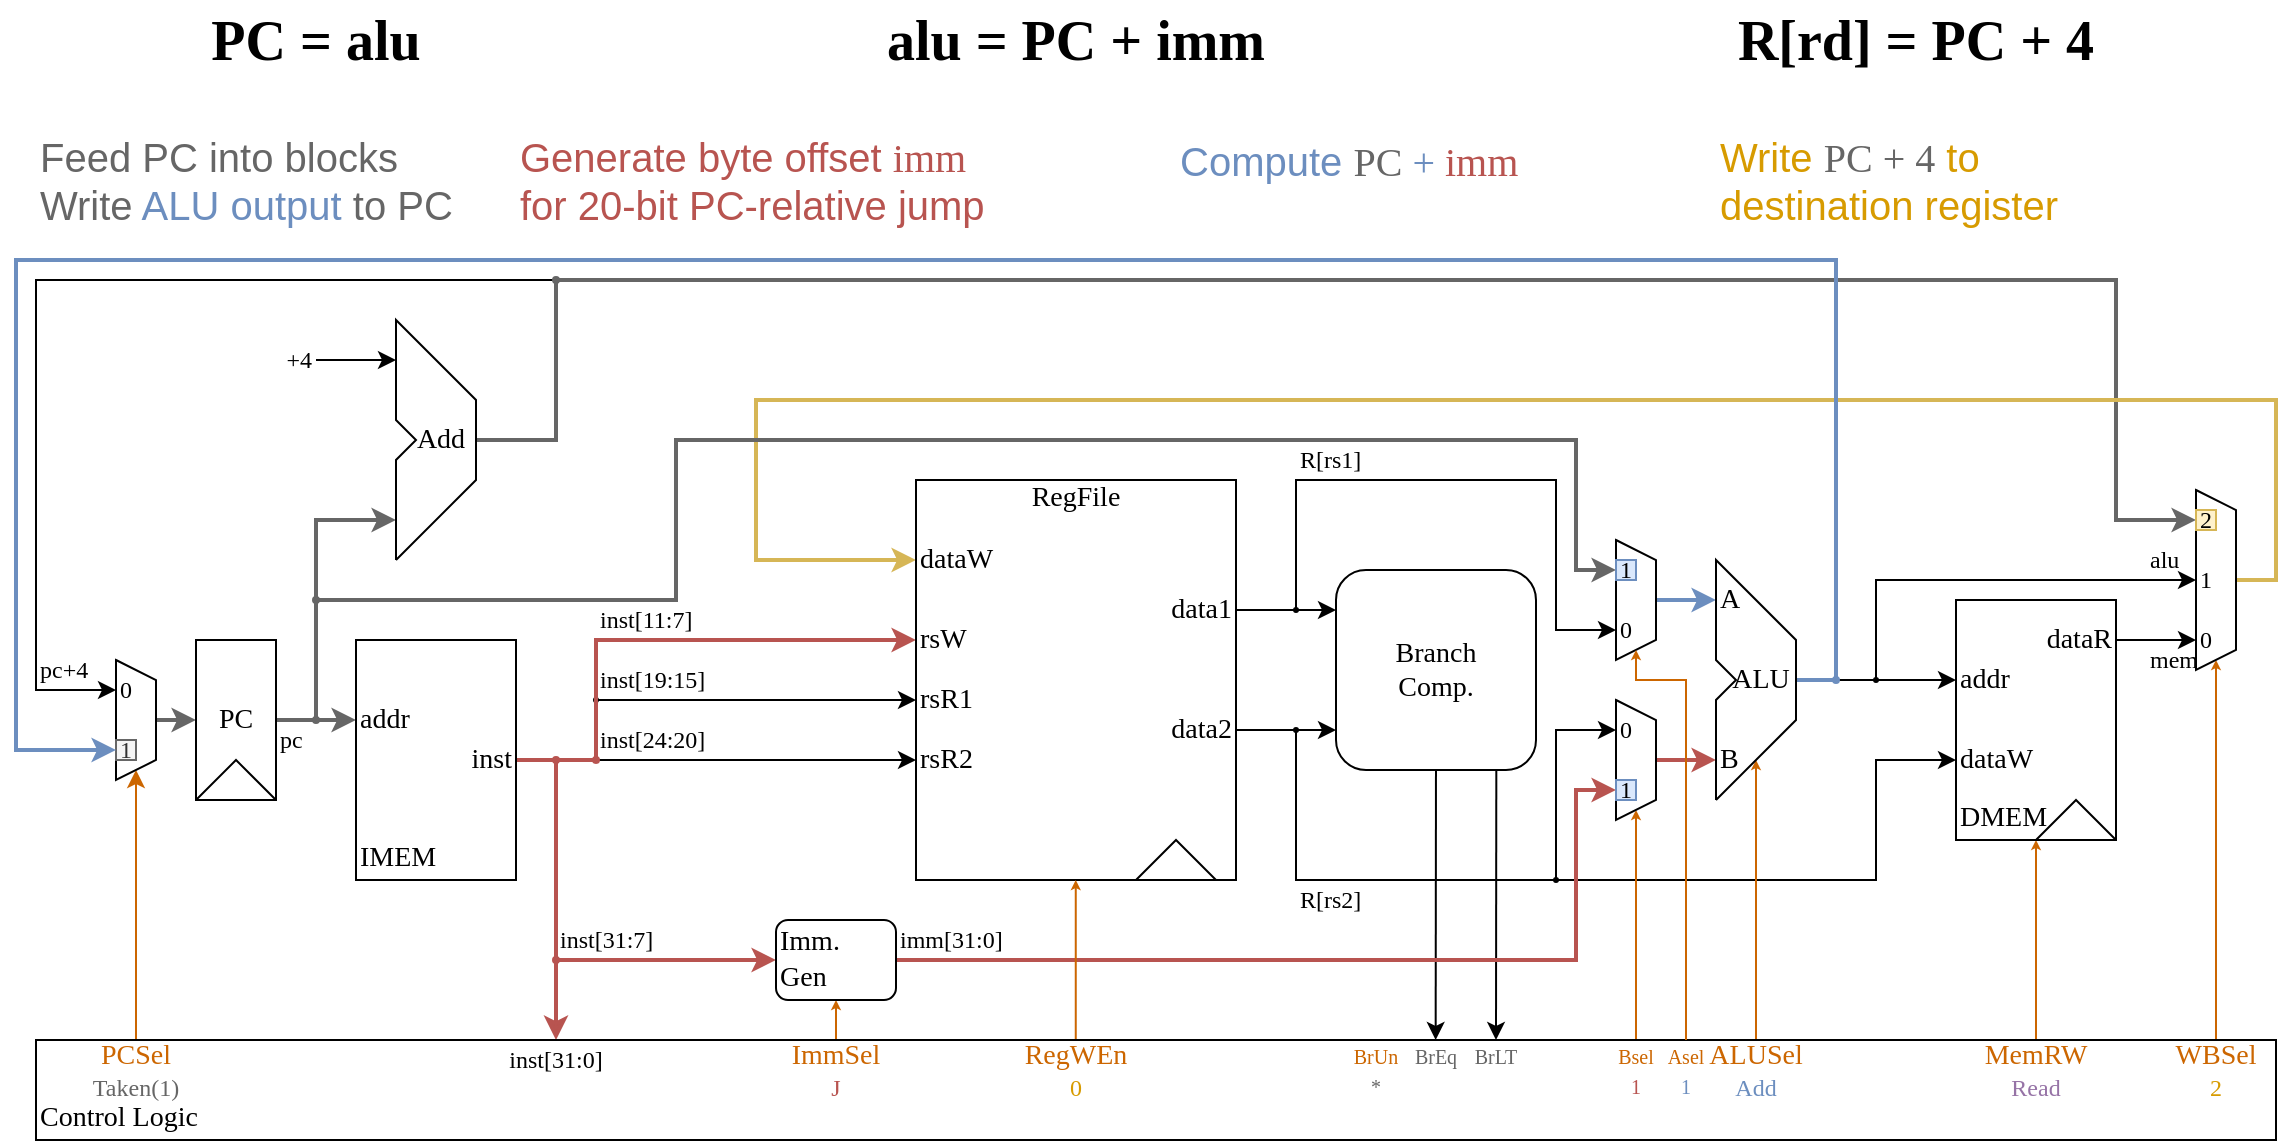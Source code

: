 <mxfile version="24.7.5">
  <diagram name="第 1 页" id="huckOj3Etd9BhcJPRhfS">
    <mxGraphModel dx="1985" dy="776" grid="1" gridSize="10" guides="1" tooltips="1" connect="1" arrows="1" fold="1" page="0" pageScale="1" pageWidth="827" pageHeight="1169" math="0" shadow="0">
      <root>
        <mxCell id="0" />
        <mxCell id="1" parent="0" />
        <mxCell id="kVvyRQ-RTrP0RDZJgKDB-7" value="" style="endArrow=none;html=1;rounded=0;fillColor=#f5f5f5;strokeColor=#666666;strokeWidth=2;" parent="1" edge="1">
          <mxGeometry width="50" height="50" relative="1" as="geometry">
            <mxPoint x="-180" y="260" as="sourcePoint" />
            <mxPoint x="-140" y="180" as="targetPoint" />
            <Array as="points">
              <mxPoint x="-140" y="260" />
            </Array>
          </mxGeometry>
        </mxCell>
        <mxCell id="O1hQJYMaAqLJGhxnyRPd-26" value="" style="endArrow=classic;html=1;rounded=0;fontFamily=Ubuntu mono;entryX=0;entryY=0.5;entryDx=0;entryDy=0;strokeWidth=1;" parent="1" target="CldbZqe4EOuW3ksQhoC5-6" edge="1">
          <mxGeometry width="50" height="50" relative="1" as="geometry">
            <mxPoint x="-140" y="180" as="sourcePoint" />
            <mxPoint x="-140" y="260" as="targetPoint" />
            <Array as="points">
              <mxPoint x="-400" y="180" />
              <mxPoint x="-400" y="385" />
            </Array>
          </mxGeometry>
        </mxCell>
        <mxCell id="kVvyRQ-RTrP0RDZJgKDB-6" value="" style="endArrow=none;html=1;rounded=0;exitX=1;exitY=0.5;exitDx=0;exitDy=0;fillColor=#f8cecc;strokeColor=#b85450;strokeWidth=2;" parent="1" source="O1hQJYMaAqLJGhxnyRPd-35" edge="1">
          <mxGeometry width="50" height="50" relative="1" as="geometry">
            <mxPoint x="-160" y="420" as="sourcePoint" />
            <mxPoint x="-120" y="420" as="targetPoint" />
          </mxGeometry>
        </mxCell>
        <mxCell id="kVvyRQ-RTrP0RDZJgKDB-5" value="" style="endArrow=none;html=1;rounded=0;fillColor=#dae8fc;strokeColor=#6c8ebf;strokeWidth=2;" parent="1" edge="1">
          <mxGeometry width="50" height="50" relative="1" as="geometry">
            <mxPoint x="480" y="380" as="sourcePoint" />
            <mxPoint x="500" y="380" as="targetPoint" />
          </mxGeometry>
        </mxCell>
        <mxCell id="kVvyRQ-RTrP0RDZJgKDB-4" value="" style="endArrow=classic;startArrow=oval;html=1;rounded=0;startSize=2;startFill=1;entryX=0;entryY=0.5;entryDx=0;entryDy=0;fillColor=#f5f5f5;strokeColor=#666666;strokeWidth=2;" parent="1" target="kVvyRQ-RTrP0RDZJgKDB-1" edge="1">
          <mxGeometry width="50" height="50" relative="1" as="geometry">
            <mxPoint x="-140" y="180" as="sourcePoint" />
            <mxPoint x="600" y="180" as="targetPoint" />
            <Array as="points">
              <mxPoint x="640" y="180" />
              <mxPoint x="640" y="300" />
            </Array>
          </mxGeometry>
        </mxCell>
        <mxCell id="Fffr6t4dnOwJvNakXLKN-3" value="" style="endArrow=classic;html=1;rounded=0;exitX=1;exitY=0.5;exitDx=0;exitDy=0;strokeWidth=1;entryX=0;entryY=0.8;entryDx=0;entryDy=0;entryPerimeter=0;endFill=1;" parent="1" source="O1hQJYMaAqLJGhxnyRPd-20" target="CldbZqe4EOuW3ksQhoC5-1" edge="1">
          <mxGeometry width="50" height="50" relative="1" as="geometry">
            <mxPoint x="230" y="405" as="sourcePoint" />
            <mxPoint x="240" y="405" as="targetPoint" />
          </mxGeometry>
        </mxCell>
        <mxCell id="Fffr6t4dnOwJvNakXLKN-1" value="" style="endArrow=classic;html=1;rounded=0;entryX=0;entryY=0.5;entryDx=0;entryDy=0;startArrow=oval;startFill=1;startSize=2;strokeWidth=1;" parent="1" target="o48kV30xjnTPGN6VNpOy-21" edge="1">
          <mxGeometry width="50" height="50" relative="1" as="geometry">
            <mxPoint x="230" y="405" as="sourcePoint" />
            <mxPoint x="290" y="355" as="targetPoint" />
            <Array as="points">
              <mxPoint x="230" y="480" />
              <mxPoint x="520" y="480" />
              <mxPoint x="520" y="420" />
            </Array>
          </mxGeometry>
        </mxCell>
        <mxCell id="CldbZqe4EOuW3ksQhoC5-25" value="" style="endArrow=classic;html=1;rounded=0;strokeWidth=1;" parent="1" edge="1">
          <mxGeometry width="50" height="50" relative="1" as="geometry">
            <mxPoint x="330.16" y="425" as="sourcePoint" />
            <mxPoint x="330" y="560" as="targetPoint" />
          </mxGeometry>
        </mxCell>
        <mxCell id="CldbZqe4EOuW3ksQhoC5-24" value="" style="endArrow=classic;html=1;rounded=0;entryX=0.607;entryY=0;entryDx=0;entryDy=0;entryPerimeter=0;strokeWidth=1;" parent="1" edge="1">
          <mxGeometry width="50" height="50" relative="1" as="geometry">
            <mxPoint x="299.99" y="425" as="sourcePoint" />
            <mxPoint x="299.83" y="560" as="targetPoint" />
          </mxGeometry>
        </mxCell>
        <mxCell id="CldbZqe4EOuW3ksQhoC5-20" style="edgeStyle=orthogonalEdgeStyle;rounded=0;orthogonalLoop=1;jettySize=auto;html=1;entryX=0;entryY=0.5;entryDx=0;entryDy=0;fillColor=#dae8fc;strokeColor=#6c8ebf;strokeWidth=2;" parent="1" source="CldbZqe4EOuW3ksQhoC5-13" target="O1hQJYMaAqLJGhxnyRPd-43" edge="1">
          <mxGeometry relative="1" as="geometry">
            <mxPoint x="430" y="340" as="targetPoint" />
          </mxGeometry>
        </mxCell>
        <mxCell id="o48kV30xjnTPGN6VNpOy-16" style="edgeStyle=orthogonalEdgeStyle;rounded=0;orthogonalLoop=1;jettySize=auto;html=1;entryX=0;entryY=0.5;entryDx=0;entryDy=0;strokeWidth=2;exitX=0.5;exitY=0;exitDx=0;exitDy=0;fillColor=#fff2cc;strokeColor=#d6b656;" parent="1" source="o48kV30xjnTPGN6VNpOy-11" target="O1hQJYMaAqLJGhxnyRPd-14" edge="1">
          <mxGeometry relative="1" as="geometry">
            <mxPoint x="10" y="320" as="targetPoint" />
            <mxPoint x="740" y="360" as="sourcePoint" />
            <Array as="points">
              <mxPoint x="720" y="330" />
              <mxPoint x="720" y="240" />
              <mxPoint x="-40" y="240" />
              <mxPoint x="-40" y="320" />
            </Array>
          </mxGeometry>
        </mxCell>
        <mxCell id="CldbZqe4EOuW3ksQhoC5-16" value="" style="endArrow=classic;html=1;rounded=0;entryX=0;entryY=0.5;entryDx=0;entryDy=0;startArrow=oval;startFill=1;startSize=2;strokeWidth=2;fillColor=#f5f5f5;strokeColor=#666666;" parent="1" target="CldbZqe4EOuW3ksQhoC5-14" edge="1">
          <mxGeometry width="50" height="50" relative="1" as="geometry">
            <mxPoint x="-260" y="340" as="sourcePoint" />
            <mxPoint x="-210" y="290" as="targetPoint" />
            <Array as="points">
              <mxPoint x="-80" y="340" />
              <mxPoint x="-80" y="260" />
              <mxPoint x="370" y="260" />
              <mxPoint x="370" y="325" />
            </Array>
          </mxGeometry>
        </mxCell>
        <mxCell id="CldbZqe4EOuW3ksQhoC5-11" style="edgeStyle=orthogonalEdgeStyle;rounded=0;orthogonalLoop=1;jettySize=auto;html=1;entryX=0;entryY=0.2;entryDx=0;entryDy=0;entryPerimeter=0;strokeWidth=1;" parent="1" source="O1hQJYMaAqLJGhxnyRPd-19" target="CldbZqe4EOuW3ksQhoC5-1" edge="1">
          <mxGeometry relative="1" as="geometry" />
        </mxCell>
        <mxCell id="O1hQJYMaAqLJGhxnyRPd-46" style="edgeStyle=orthogonalEdgeStyle;rounded=0;orthogonalLoop=1;jettySize=auto;html=1;entryX=0;entryY=0.5;entryDx=0;entryDy=0;fontFamily=Ubuntu mono;strokeWidth=1;startArrow=oval;startFill=1;endSize=6;startSize=2;" parent="1" target="CldbZqe4EOuW3ksQhoC5-15" edge="1">
          <mxGeometry relative="1" as="geometry">
            <mxPoint x="230" y="345" as="sourcePoint" />
            <Array as="points">
              <mxPoint x="230" y="280" />
              <mxPoint x="360" y="280" />
              <mxPoint x="360" y="355" />
            </Array>
          </mxGeometry>
        </mxCell>
        <mxCell id="CldbZqe4EOuW3ksQhoC5-9" style="edgeStyle=orthogonalEdgeStyle;rounded=0;orthogonalLoop=1;jettySize=auto;html=1;entryX=1;entryY=0.5;entryDx=0;entryDy=0;fillColor=#ffe6cc;strokeColor=#CC6600;" parent="1" source="CldbZqe4EOuW3ksQhoC5-8" target="CldbZqe4EOuW3ksQhoC5-4" edge="1">
          <mxGeometry relative="1" as="geometry" />
        </mxCell>
        <mxCell id="CldbZqe4EOuW3ksQhoC5-7" style="edgeStyle=orthogonalEdgeStyle;rounded=0;orthogonalLoop=1;jettySize=auto;html=1;fillColor=#f5f5f5;strokeColor=#666666;strokeWidth=2;" parent="1" source="CldbZqe4EOuW3ksQhoC5-4" edge="1">
          <mxGeometry relative="1" as="geometry">
            <mxPoint x="-320" y="400" as="targetPoint" />
            <Array as="points">
              <mxPoint x="-320" y="400" />
              <mxPoint x="-320" y="400" />
            </Array>
          </mxGeometry>
        </mxCell>
        <mxCell id="O1hQJYMaAqLJGhxnyRPd-47" style="edgeStyle=orthogonalEdgeStyle;rounded=0;orthogonalLoop=1;jettySize=auto;html=1;fontFamily=Ubuntu mono;fillColor=#dae8fc;gradientColor=#7ea6e0;strokeColor=#000000;strokeWidth=1;entryX=0;entryY=0.5;entryDx=0;entryDy=0;startArrow=oval;startFill=1;startSize=2;" parent="1" target="IVpCb85VTUGQt-k0vjLK-7" edge="1">
          <mxGeometry relative="1" as="geometry">
            <mxPoint x="400" y="410" as="targetPoint" />
            <mxPoint x="360" y="480" as="sourcePoint" />
            <Array as="points">
              <mxPoint x="360" y="480" />
              <mxPoint x="360" y="405" />
            </Array>
          </mxGeometry>
        </mxCell>
        <mxCell id="O1hQJYMaAqLJGhxnyRPd-42" value="" style="endArrow=classic;html=1;rounded=0;entryX=0;entryY=0.5;entryDx=0;entryDy=0;endSize=6;startSize=2;startArrow=oval;startFill=1;fontFamily=Ubuntu mono;strokeWidth=1;" parent="1" target="O1hQJYMaAqLJGhxnyRPd-16" edge="1">
          <mxGeometry width="50" height="50" relative="1" as="geometry">
            <mxPoint x="-120" y="390" as="sourcePoint" />
            <mxPoint x="-70" y="340" as="targetPoint" />
            <Array as="points">
              <mxPoint x="-120" y="390" />
            </Array>
          </mxGeometry>
        </mxCell>
        <mxCell id="IVpCb85VTUGQt-k0vjLK-4" style="edgeStyle=orthogonalEdgeStyle;rounded=0;orthogonalLoop=1;jettySize=auto;html=1;entryX=0;entryY=0.5;entryDx=0;entryDy=0;fillColor=#f8cecc;strokeColor=#b85450;strokeWidth=2;" parent="1" source="IVpCb85VTUGQt-k0vjLK-1" target="IVpCb85VTUGQt-k0vjLK-8" edge="1">
          <mxGeometry relative="1" as="geometry">
            <mxPoint x="290" y="490" as="targetPoint" />
            <Array as="points">
              <mxPoint x="370" y="520" />
              <mxPoint x="370" y="435" />
            </Array>
          </mxGeometry>
        </mxCell>
        <mxCell id="o48kV30xjnTPGN6VNpOy-20" style="edgeStyle=orthogonalEdgeStyle;rounded=0;orthogonalLoop=1;jettySize=auto;html=1;strokeColor=#CC6600;endSize=2;" parent="1" source="o48kV30xjnTPGN6VNpOy-19" edge="1">
          <mxGeometry relative="1" as="geometry">
            <mxPoint x="600" y="460" as="targetPoint" />
          </mxGeometry>
        </mxCell>
        <mxCell id="o48kV30xjnTPGN6VNpOy-9" style="edgeStyle=orthogonalEdgeStyle;rounded=0;orthogonalLoop=1;jettySize=auto;html=1;entryX=0;entryY=0.5;entryDx=0;entryDy=0;strokeWidth=1;" parent="1" source="o48kV30xjnTPGN6VNpOy-5" target="o48kV30xjnTPGN6VNpOy-12" edge="1">
          <mxGeometry relative="1" as="geometry">
            <mxPoint x="720" y="360" as="targetPoint" />
          </mxGeometry>
        </mxCell>
        <mxCell id="o48kV30xjnTPGN6VNpOy-18" style="edgeStyle=orthogonalEdgeStyle;rounded=0;orthogonalLoop=1;jettySize=auto;html=1;entryX=1;entryY=0.5;entryDx=0;entryDy=0;fillColor=#ffe6cc;strokeColor=#CC6600;endSize=2;" parent="1" source="o48kV30xjnTPGN6VNpOy-17" target="o48kV30xjnTPGN6VNpOy-11" edge="1">
          <mxGeometry relative="1" as="geometry" />
        </mxCell>
        <mxCell id="IVpCb85VTUGQt-k0vjLK-15" style="edgeStyle=orthogonalEdgeStyle;rounded=0;orthogonalLoop=1;jettySize=auto;html=1;entryX=1;entryY=0.5;entryDx=0;entryDy=0;fillColor=#ffe6cc;strokeColor=#CC6600;endSize=2;" parent="1" source="IVpCb85VTUGQt-k0vjLK-14" target="IVpCb85VTUGQt-k0vjLK-6" edge="1">
          <mxGeometry relative="1" as="geometry" />
        </mxCell>
        <mxCell id="O1hQJYMaAqLJGhxnyRPd-37" style="edgeStyle=orthogonalEdgeStyle;rounded=0;orthogonalLoop=1;jettySize=auto;html=1;entryX=0;entryY=0.5;entryDx=0;entryDy=0;fontFamily=Ubuntu mono;fillColor=#f5f5f5;gradientColor=#b3b3b3;strokeColor=#666666;strokeWidth=2;" parent="1" source="O1hQJYMaAqLJGhxnyRPd-11" target="O1hQJYMaAqLJGhxnyRPd-34" edge="1">
          <mxGeometry relative="1" as="geometry" />
        </mxCell>
        <mxCell id="O1hQJYMaAqLJGhxnyRPd-10" value="" style="group;fontFamily=Ubuntu mono;" parent="1" vertex="1" connectable="0">
          <mxGeometry x="-320" y="360" width="40" height="80" as="geometry" />
        </mxCell>
        <mxCell id="O1hQJYMaAqLJGhxnyRPd-11" value="&lt;font style=&quot;font-size: 14px;&quot;&gt;PC&lt;/font&gt;" style="rounded=0;whiteSpace=wrap;html=1;fontFamily=Ubuntu mono;" parent="O1hQJYMaAqLJGhxnyRPd-10" vertex="1">
          <mxGeometry width="40" height="80" as="geometry" />
        </mxCell>
        <mxCell id="O1hQJYMaAqLJGhxnyRPd-12" value="" style="endArrow=none;html=1;rounded=0;exitX=0;exitY=1;exitDx=0;exitDy=0;fontFamily=Ubuntu mono;" parent="O1hQJYMaAqLJGhxnyRPd-10" source="O1hQJYMaAqLJGhxnyRPd-11" edge="1">
          <mxGeometry width="50" height="50" relative="1" as="geometry">
            <mxPoint x="20" y="80" as="sourcePoint" />
            <mxPoint x="40" y="80" as="targetPoint" />
            <Array as="points">
              <mxPoint x="20" y="60" />
            </Array>
          </mxGeometry>
        </mxCell>
        <mxCell id="O1hQJYMaAqLJGhxnyRPd-27" value="" style="endArrow=classic;html=1;rounded=0;fontFamily=Ubuntu mono;" parent="1" edge="1">
          <mxGeometry width="50" height="50" relative="1" as="geometry">
            <mxPoint x="-260" y="220" as="sourcePoint" />
            <mxPoint x="-220" y="220" as="targetPoint" />
          </mxGeometry>
        </mxCell>
        <mxCell id="O1hQJYMaAqLJGhxnyRPd-28" value="" style="endArrow=classic;html=1;rounded=0;fontFamily=Ubuntu mono;startArrow=oval;startFill=1;startSize=2;strokeWidth=2;fillColor=#f5f5f5;gradientColor=#b3b3b3;strokeColor=#666666;" parent="1" edge="1">
          <mxGeometry width="50" height="50" relative="1" as="geometry">
            <mxPoint x="-260" y="400" as="sourcePoint" />
            <mxPoint x="-220" y="300" as="targetPoint" />
            <Array as="points">
              <mxPoint x="-260" y="300" />
            </Array>
          </mxGeometry>
        </mxCell>
        <mxCell id="O1hQJYMaAqLJGhxnyRPd-29" value="&lt;font style=&quot;font-size: 12px;&quot;&gt;+4&lt;/font&gt;" style="text;strokeColor=none;align=right;fillColor=none;html=1;verticalAlign=middle;whiteSpace=wrap;rounded=0;fontFamily=Ubuntu mono;" parent="1" vertex="1">
          <mxGeometry x="-280" y="215" width="20" height="10" as="geometry" />
        </mxCell>
        <mxCell id="O1hQJYMaAqLJGhxnyRPd-40" value="" style="endArrow=classic;html=1;rounded=0;entryX=0;entryY=0.5;entryDx=0;entryDy=0;fontFamily=Ubuntu mono;strokeWidth=1;" parent="1" target="O1hQJYMaAqLJGhxnyRPd-21" edge="1">
          <mxGeometry width="50" height="50" relative="1" as="geometry">
            <mxPoint x="-120" y="420" as="sourcePoint" />
            <mxPoint x="-110" y="370" as="targetPoint" />
          </mxGeometry>
        </mxCell>
        <mxCell id="O1hQJYMaAqLJGhxnyRPd-41" value="" style="endArrow=classic;html=1;rounded=0;entryX=0;entryY=0.5;entryDx=0;entryDy=0;startArrow=oval;startFill=1;startSize=2;fontFamily=Ubuntu mono;strokeWidth=2;fillColor=#f8cecc;strokeColor=#b85450;" parent="1" target="O1hQJYMaAqLJGhxnyRPd-15" edge="1">
          <mxGeometry width="50" height="50" relative="1" as="geometry">
            <mxPoint x="-120" y="420" as="sourcePoint" />
            <mxPoint x="-120" y="360" as="targetPoint" />
            <Array as="points">
              <mxPoint x="-120" y="360" />
            </Array>
          </mxGeometry>
        </mxCell>
        <mxCell id="O1hQJYMaAqLJGhxnyRPd-44" value="" style="group;fontFamily=Ubuntu mono;" parent="1" vertex="1" connectable="0">
          <mxGeometry x="40" y="280" width="160" height="200" as="geometry" />
        </mxCell>
        <mxCell id="O1hQJYMaAqLJGhxnyRPd-13" value="&lt;font style=&quot;font-size: 14px;&quot;&gt;RegFile&lt;/font&gt;" style="rounded=0;whiteSpace=wrap;html=1;labelPosition=center;verticalLabelPosition=top;align=center;verticalAlign=bottom;spacingTop=0;spacingBottom=-20;fontFamily=Ubuntu mono;" parent="O1hQJYMaAqLJGhxnyRPd-44" vertex="1">
          <mxGeometry width="160" height="200" as="geometry" />
        </mxCell>
        <mxCell id="O1hQJYMaAqLJGhxnyRPd-14" value="&lt;font style=&quot;font-size: 14px;&quot;&gt;dataW&lt;/font&gt;" style="text;strokeColor=none;align=left;fillColor=none;html=1;verticalAlign=middle;whiteSpace=wrap;rounded=0;fontFamily=Ubuntu mono;" parent="O1hQJYMaAqLJGhxnyRPd-44" vertex="1">
          <mxGeometry y="35" width="40" height="10" as="geometry" />
        </mxCell>
        <mxCell id="O1hQJYMaAqLJGhxnyRPd-15" value="&lt;font style=&quot;font-size: 14px;&quot;&gt;rsW&lt;/font&gt;" style="text;strokeColor=none;align=left;fillColor=none;html=1;verticalAlign=middle;whiteSpace=wrap;rounded=0;fontFamily=Ubuntu mono;" parent="O1hQJYMaAqLJGhxnyRPd-44" vertex="1">
          <mxGeometry y="75" width="30" height="10" as="geometry" />
        </mxCell>
        <mxCell id="O1hQJYMaAqLJGhxnyRPd-16" value="&lt;font style=&quot;font-size: 14px;&quot;&gt;rsR1&lt;/font&gt;" style="text;strokeColor=none;align=left;fillColor=none;html=1;verticalAlign=middle;whiteSpace=wrap;rounded=0;fontFamily=Ubuntu mono;" parent="O1hQJYMaAqLJGhxnyRPd-44" vertex="1">
          <mxGeometry y="105" width="30" height="10" as="geometry" />
        </mxCell>
        <mxCell id="O1hQJYMaAqLJGhxnyRPd-18" value="" style="endArrow=none;html=1;rounded=0;fontFamily=Ubuntu mono;" parent="O1hQJYMaAqLJGhxnyRPd-44" edge="1">
          <mxGeometry width="50" height="50" relative="1" as="geometry">
            <mxPoint x="110" y="200" as="sourcePoint" />
            <mxPoint x="150" y="200" as="targetPoint" />
            <Array as="points">
              <mxPoint x="130" y="180" />
            </Array>
          </mxGeometry>
        </mxCell>
        <mxCell id="O1hQJYMaAqLJGhxnyRPd-19" value="&lt;font style=&quot;font-size: 14px;&quot;&gt;data1&lt;/font&gt;" style="text;strokeColor=none;align=right;fillColor=none;html=1;verticalAlign=middle;whiteSpace=wrap;rounded=0;fontFamily=Ubuntu mono;" parent="O1hQJYMaAqLJGhxnyRPd-44" vertex="1">
          <mxGeometry x="120" y="60" width="40" height="10" as="geometry" />
        </mxCell>
        <mxCell id="O1hQJYMaAqLJGhxnyRPd-20" value="&lt;font style=&quot;font-size: 14px;&quot;&gt;data2&lt;/font&gt;" style="text;strokeColor=none;align=right;fillColor=none;html=1;verticalAlign=middle;whiteSpace=wrap;rounded=0;fontFamily=Ubuntu mono;" parent="O1hQJYMaAqLJGhxnyRPd-44" vertex="1">
          <mxGeometry x="120" y="120" width="40" height="10" as="geometry" />
        </mxCell>
        <mxCell id="O1hQJYMaAqLJGhxnyRPd-21" value="&lt;font style=&quot;font-size: 14px;&quot;&gt;rsR2&lt;/font&gt;" style="text;strokeColor=none;align=left;fillColor=none;html=1;verticalAlign=middle;whiteSpace=wrap;rounded=0;fontFamily=Ubuntu mono;" parent="O1hQJYMaAqLJGhxnyRPd-44" vertex="1">
          <mxGeometry y="135" width="30" height="10" as="geometry" />
        </mxCell>
        <mxCell id="O1hQJYMaAqLJGhxnyRPd-51" value="" style="group;fontFamily=Ubuntu mono;" parent="1" vertex="1" connectable="0">
          <mxGeometry x="-220" y="200" width="45" height="120" as="geometry" />
        </mxCell>
        <mxCell id="O1hQJYMaAqLJGhxnyRPd-22" value="" style="shape=parallelogram;perimeter=parallelogramPerimeter;whiteSpace=wrap;html=1;fixedSize=1;direction=south;size=40;strokeColor=none;portConstraintRotation=0;noLabel=0;fixedWidth=0;autosize=0;comic=0;treeMoving=0;fontFamily=Ubuntu mono;" parent="O1hQJYMaAqLJGhxnyRPd-51" vertex="1">
          <mxGeometry width="40" height="80" as="geometry" />
        </mxCell>
        <mxCell id="O1hQJYMaAqLJGhxnyRPd-23" value="" style="shape=parallelogram;perimeter=parallelogramPerimeter;whiteSpace=wrap;html=1;fixedSize=1;direction=south;size=40;rotation=-180;flipV=1;strokeColor=none;fontFamily=Ubuntu mono;" parent="O1hQJYMaAqLJGhxnyRPd-51" vertex="1">
          <mxGeometry y="40" width="40" height="80" as="geometry" />
        </mxCell>
        <mxCell id="O1hQJYMaAqLJGhxnyRPd-24" value="" style="endArrow=none;html=1;rounded=0;fontFamily=Ubuntu mono;" parent="O1hQJYMaAqLJGhxnyRPd-51" edge="1">
          <mxGeometry width="50" height="50" relative="1" as="geometry">
            <mxPoint y="120" as="sourcePoint" />
            <mxPoint y="120" as="targetPoint" />
            <Array as="points">
              <mxPoint x="40" y="80" />
              <mxPoint x="40" y="40" />
              <mxPoint />
              <mxPoint y="50" />
              <mxPoint x="10" y="60" />
              <mxPoint y="70" />
            </Array>
          </mxGeometry>
        </mxCell>
        <mxCell id="O1hQJYMaAqLJGhxnyRPd-25" value="&lt;font style=&quot;font-size: 14px;&quot;&gt;Add&lt;/font&gt;" style="text;strokeColor=none;align=center;fillColor=none;html=1;verticalAlign=middle;whiteSpace=wrap;rounded=0;fontFamily=Ubuntu mono;" parent="O1hQJYMaAqLJGhxnyRPd-51" vertex="1">
          <mxGeometry x="10" y="55" width="25" height="10" as="geometry" />
        </mxCell>
        <mxCell id="O1hQJYMaAqLJGhxnyRPd-52" value="&lt;font style=&quot;font-size: 12px;&quot;&gt;inst[11:7]&lt;/font&gt;" style="text;strokeColor=none;align=left;fillColor=none;html=1;verticalAlign=middle;whiteSpace=wrap;rounded=0;fontFamily=Ubuntu mono;fontSize=12;" parent="1" vertex="1">
          <mxGeometry x="-120" y="345" width="80" height="10" as="geometry" />
        </mxCell>
        <mxCell id="O1hQJYMaAqLJGhxnyRPd-53" value="&lt;font style=&quot;font-size: 12px;&quot;&gt;inst[19:15]&lt;/font&gt;" style="text;strokeColor=none;align=left;fillColor=none;html=1;verticalAlign=middle;whiteSpace=wrap;rounded=0;fontFamily=Ubuntu mono;fontSize=12;" parent="1" vertex="1">
          <mxGeometry x="-120" y="375" width="80" height="10" as="geometry" />
        </mxCell>
        <mxCell id="O1hQJYMaAqLJGhxnyRPd-54" value="&lt;font style=&quot;font-size: 12px;&quot;&gt;pc&lt;/font&gt;" style="text;strokeColor=none;align=left;fillColor=none;html=1;verticalAlign=middle;whiteSpace=wrap;rounded=0;fontFamily=Ubuntu mono;" parent="1" vertex="1">
          <mxGeometry x="-280" y="405" width="20" height="10" as="geometry" />
        </mxCell>
        <mxCell id="O1hQJYMaAqLJGhxnyRPd-55" value="&lt;font style=&quot;font-size: 12px;&quot;&gt;R[rs1]&lt;/font&gt;" style="text;strokeColor=none;align=left;fillColor=none;html=1;verticalAlign=middle;whiteSpace=wrap;rounded=0;fontFamily=Ubuntu mono;fontSize=12;" parent="1" vertex="1">
          <mxGeometry x="230" y="265" width="40" height="10" as="geometry" />
        </mxCell>
        <mxCell id="O1hQJYMaAqLJGhxnyRPd-56" value="&lt;font style=&quot;font-size: 12px;&quot;&gt;R[rs2]&lt;/font&gt;" style="text;strokeColor=none;align=left;fillColor=none;html=1;verticalAlign=middle;whiteSpace=wrap;rounded=0;fontFamily=Ubuntu mono;fontSize=12;" parent="1" vertex="1">
          <mxGeometry x="230" y="485" width="40" height="10" as="geometry" />
        </mxCell>
        <mxCell id="O1hQJYMaAqLJGhxnyRPd-57" value="&lt;font style=&quot;font-size: 12px;&quot;&gt;pc+4&lt;/font&gt;" style="text;strokeColor=none;align=left;fillColor=none;html=1;verticalAlign=middle;whiteSpace=wrap;rounded=0;fontFamily=Ubuntu mono;" parent="1" vertex="1">
          <mxGeometry x="-400" y="370" width="30" height="10" as="geometry" />
        </mxCell>
        <mxCell id="O1hQJYMaAqLJGhxnyRPd-58" value="&lt;font style=&quot;font-size: 12px;&quot;&gt;alu&lt;/font&gt;" style="text;strokeColor=none;align=left;fillColor=none;html=1;verticalAlign=middle;whiteSpace=wrap;rounded=0;fontFamily=Ubuntu mono;fontSize=12;" parent="1" vertex="1">
          <mxGeometry x="655" y="315" width="20" height="10" as="geometry" />
        </mxCell>
        <mxCell id="O1hQJYMaAqLJGhxnyRPd-59" value="&lt;font style=&quot;font-size: 12px;&quot;&gt;inst[24:20]&lt;/font&gt;" style="text;strokeColor=none;align=left;fillColor=none;html=1;verticalAlign=middle;whiteSpace=wrap;rounded=0;fontFamily=Ubuntu mono;fontSize=12;" parent="1" vertex="1">
          <mxGeometry x="-120" y="405" width="80" height="10" as="geometry" />
        </mxCell>
        <mxCell id="nMF6nW8Z0WpCOARFJ0UV-2" value="&lt;font style=&quot;font-size: 28px;&quot;&gt;PC = alu&lt;/font&gt;" style="text;strokeColor=none;align=center;fillColor=none;html=1;verticalAlign=middle;whiteSpace=wrap;rounded=0;fontFamily=Ubuntu mono;fontStyle=1" parent="1" vertex="1">
          <mxGeometry x="-400" y="40" width="280" height="40" as="geometry" />
        </mxCell>
        <mxCell id="nMF6nW8Z0WpCOARFJ0UV-3" value="&lt;font style=&quot;font-size: 28px;&quot;&gt;alu = PC + imm&lt;/font&gt;" style="text;strokeColor=none;align=center;fillColor=none;html=1;verticalAlign=middle;whiteSpace=wrap;rounded=0;fontFamily=Ubuntu mono;fontStyle=1" parent="1" vertex="1">
          <mxGeometry x="-120" y="40" width="480" height="40" as="geometry" />
        </mxCell>
        <mxCell id="nMF6nW8Z0WpCOARFJ0UV-5" value="&lt;font color=&quot;#666666&quot;&gt;Feed PC into blocks&lt;/font&gt;&lt;div&gt;&lt;font color=&quot;#666666&quot;&gt;Write &lt;/font&gt;&lt;font color=&quot;#6c8ebf&quot;&gt;ALU output&lt;/font&gt;&lt;font color=&quot;#666666&quot;&gt; to PC&lt;/font&gt;&lt;/div&gt;" style="text;strokeColor=none;align=left;fillColor=none;html=1;verticalAlign=middle;whiteSpace=wrap;rounded=0;fontSize=20;" parent="1" vertex="1">
          <mxGeometry x="-400" y="110" width="240" height="40" as="geometry" />
        </mxCell>
        <mxCell id="nMF6nW8Z0WpCOARFJ0UV-6" value="&lt;font color=&quot;#b85450&quot;&gt;Generate byte offset &lt;font face=&quot;Ubuntu mono&quot;&gt;imm&lt;/font&gt; for 20-bit PC-relative jump&lt;/font&gt;" style="text;strokeColor=none;align=left;fillColor=none;html=1;verticalAlign=middle;whiteSpace=wrap;rounded=0;fontSize=20;" parent="1" vertex="1">
          <mxGeometry x="-160" y="110" width="240" height="40" as="geometry" />
        </mxCell>
        <mxCell id="nMF6nW8Z0WpCOARFJ0UV-7" value="&lt;font color=&quot;#6c8ebf&quot;&gt;Compute &lt;/font&gt;&lt;font style=&quot;&quot; face=&quot;Ubuntu mono&quot;&gt;&lt;font color=&quot;#666666&quot;&gt;PC&lt;/font&gt;&lt;font color=&quot;#6c8ebf&quot;&gt; + &lt;/font&gt;&lt;font color=&quot;#b85450&quot;&gt;imm&lt;/font&gt;&lt;/font&gt;" style="text;strokeColor=none;align=left;fillColor=none;html=1;verticalAlign=middle;whiteSpace=wrap;rounded=0;fontSize=20;" parent="1" vertex="1">
          <mxGeometry x="170" y="110" width="220" height="20" as="geometry" />
        </mxCell>
        <mxCell id="T4VBUr5XgweIZfI1WmH1-5" value="" style="endArrow=classic;html=1;rounded=0;startSize=6;endSize=2;strokeColor=#CC6600;exitX=0.5;exitY=0;exitDx=0;exitDy=0;" parent="1" source="T4VBUr5XgweIZfI1WmH1-4" edge="1">
          <mxGeometry width="50" height="50" relative="1" as="geometry">
            <mxPoint x="459.8" y="560" as="sourcePoint" />
            <mxPoint x="460" y="420" as="targetPoint" />
            <Array as="points" />
          </mxGeometry>
        </mxCell>
        <mxCell id="GMoKfWXGdyq1IP5k9Yxu-2" value="" style="endArrow=classic;html=1;rounded=0;entryX=0.25;entryY=1;entryDx=0;entryDy=0;startSize=6;endSize=2;strokeColor=#CC6600;" parent="1" edge="1">
          <mxGeometry width="50" height="50" relative="1" as="geometry">
            <mxPoint x="119.88" y="560" as="sourcePoint" />
            <mxPoint x="119.88" y="480" as="targetPoint" />
          </mxGeometry>
        </mxCell>
        <mxCell id="T4VBUr5XgweIZfI1WmH1-2" value="" style="endArrow=classic;html=1;rounded=0;strokeWidth=2;fillColor=#f8cecc;strokeColor=#b85450;startArrow=oval;startFill=1;startSize=2;" parent="1" edge="1">
          <mxGeometry width="50" height="50" relative="1" as="geometry">
            <mxPoint x="-140" y="420" as="sourcePoint" />
            <mxPoint x="-140" y="560" as="targetPoint" />
          </mxGeometry>
        </mxCell>
        <mxCell id="GMoKfWXGdyq1IP5k9Yxu-4" value="" style="group" parent="1" vertex="1" connectable="0">
          <mxGeometry x="-240" y="360" width="80" height="120" as="geometry" />
        </mxCell>
        <mxCell id="O1hQJYMaAqLJGhxnyRPd-33" value="&lt;font style=&quot;font-size: 14px;&quot;&gt;IMEM&lt;/font&gt;" style="rounded=0;whiteSpace=wrap;html=1;labelPosition=center;verticalLabelPosition=middle;align=left;verticalAlign=bottom;spacingTop=0;spacingBottom=0;spacingRight=0;spacingLeft=0;fontFamily=Ubuntu mono;" parent="GMoKfWXGdyq1IP5k9Yxu-4" vertex="1">
          <mxGeometry width="80" height="120" as="geometry" />
        </mxCell>
        <mxCell id="O1hQJYMaAqLJGhxnyRPd-34" value="&lt;font style=&quot;font-size: 14px;&quot;&gt;addr&lt;/font&gt;" style="text;strokeColor=none;align=left;fillColor=none;html=1;verticalAlign=middle;whiteSpace=wrap;rounded=0;fontFamily=Ubuntu mono;fontSize=14;" parent="GMoKfWXGdyq1IP5k9Yxu-4" vertex="1">
          <mxGeometry y="35" width="40" height="10" as="geometry" />
        </mxCell>
        <mxCell id="O1hQJYMaAqLJGhxnyRPd-35" value="&lt;font style=&quot;font-size: 14px;&quot;&gt;inst&lt;/font&gt;" style="text;strokeColor=none;align=right;fillColor=none;html=1;verticalAlign=middle;whiteSpace=wrap;rounded=0;fontFamily=Ubuntu mono;fontSize=14;" parent="GMoKfWXGdyq1IP5k9Yxu-4" vertex="1">
          <mxGeometry x="40" y="55" width="40" height="10" as="geometry" />
        </mxCell>
        <mxCell id="IVpCb85VTUGQt-k0vjLK-2" value="" style="endArrow=classic;html=1;rounded=0;fillColor=#f8cecc;strokeColor=#b85450;strokeWidth=2;startArrow=oval;startFill=1;startSize=2;" parent="1" edge="1">
          <mxGeometry width="50" height="50" relative="1" as="geometry">
            <mxPoint x="-140" y="520" as="sourcePoint" />
            <mxPoint x="-30" y="520" as="targetPoint" />
          </mxGeometry>
        </mxCell>
        <mxCell id="IVpCb85VTUGQt-k0vjLK-3" value="&lt;font style=&quot;font-size: 12px;&quot;&gt;inst[31:7]&lt;/font&gt;" style="text;strokeColor=none;align=left;fillColor=none;html=1;verticalAlign=middle;whiteSpace=wrap;rounded=0;fontFamily=Ubuntu mono;fontSize=12;" parent="1" vertex="1">
          <mxGeometry x="-140" y="505" width="80" height="10" as="geometry" />
        </mxCell>
        <mxCell id="IVpCb85VTUGQt-k0vjLK-13" style="edgeStyle=orthogonalEdgeStyle;rounded=0;orthogonalLoop=1;jettySize=auto;html=1;entryX=0;entryY=0.5;entryDx=0;entryDy=0;fillColor=#dae8fc;strokeColor=#B85450;strokeWidth=2;" parent="1" source="IVpCb85VTUGQt-k0vjLK-6" target="O1hQJYMaAqLJGhxnyRPd-45" edge="1">
          <mxGeometry relative="1" as="geometry" />
        </mxCell>
        <mxCell id="IVpCb85VTUGQt-k0vjLK-12" value="" style="group" parent="1" vertex="1" connectable="0">
          <mxGeometry x="390" y="390" width="20" height="60" as="geometry" />
        </mxCell>
        <mxCell id="IVpCb85VTUGQt-k0vjLK-6" value="" style="shape=trapezoid;perimeter=trapezoidPerimeter;whiteSpace=wrap;html=1;fixedSize=1;rotation=90;size=10;movable=1;resizable=1;rotatable=1;deletable=1;editable=1;locked=0;connectable=1;" parent="IVpCb85VTUGQt-k0vjLK-12" vertex="1">
          <mxGeometry x="-20" y="20" width="60" height="20" as="geometry" />
        </mxCell>
        <mxCell id="IVpCb85VTUGQt-k0vjLK-7" value="0" style="text;strokeColor=none;align=left;fillColor=none;html=1;verticalAlign=middle;whiteSpace=wrap;rounded=0;fontFamily=Ubuntu mono;" parent="IVpCb85VTUGQt-k0vjLK-12" vertex="1">
          <mxGeometry y="10" width="10" height="10" as="geometry" />
        </mxCell>
        <mxCell id="IVpCb85VTUGQt-k0vjLK-8" value="1" style="text;strokeColor=#6c8ebf;align=left;fillColor=#dae8fc;html=1;verticalAlign=middle;whiteSpace=wrap;rounded=0;fontFamily=Ubuntu mono;" parent="IVpCb85VTUGQt-k0vjLK-12" vertex="1">
          <mxGeometry y="40" width="10" height="10" as="geometry" />
        </mxCell>
        <mxCell id="IVpCb85VTUGQt-k0vjLK-20" value="" style="endArrow=classic;html=1;rounded=0;startSize=6;endSize=2;strokeColor=#CC6600;exitX=0.5;exitY=0;exitDx=0;exitDy=0;" parent="1" source="IVpCb85VTUGQt-k0vjLK-19" edge="1">
          <mxGeometry width="50" height="50" relative="1" as="geometry">
            <mxPoint x="-0.12" y="560" as="sourcePoint" />
            <mxPoint y="540" as="targetPoint" />
          </mxGeometry>
        </mxCell>
        <mxCell id="GMoKfWXGdyq1IP5k9Yxu-1" value="&lt;font face=&quot;Ubuntu mono&quot; style=&quot;font-size: 14px;&quot;&gt;Control Logic&lt;/font&gt;" style="rounded=0;whiteSpace=wrap;html=1;align=left;labelPosition=center;verticalLabelPosition=middle;verticalAlign=bottom;spacingTop=0;spacingRight=0;" parent="1" vertex="1">
          <mxGeometry x="-400" y="560" width="1120" height="50" as="geometry" />
        </mxCell>
        <mxCell id="IVpCb85VTUGQt-k0vjLK-1" value="&lt;font face=&quot;Ubuntu mono&quot; style=&quot;font-size: 14px;&quot;&gt;Imm.&lt;/font&gt;&lt;div style=&quot;font-size: 14px;&quot;&gt;&lt;font face=&quot;Ubuntu mono&quot; style=&quot;font-size: 14px;&quot;&gt;Gen&lt;/font&gt;&lt;/div&gt;" style="rounded=1;whiteSpace=wrap;html=1;align=left;" parent="1" vertex="1">
          <mxGeometry x="-30" y="500" width="60" height="40" as="geometry" />
        </mxCell>
        <mxCell id="GMoKfWXGdyq1IP5k9Yxu-3" value="&lt;font style=&quot;font-size: 14px;&quot; color=&quot;#cc6600&quot;&gt;RegWEn&lt;/font&gt;&lt;div style=&quot;&quot;&gt;&lt;font color=&quot;#d79b00&quot; style=&quot;font-size: 12px;&quot;&gt;0&lt;/font&gt;&lt;/div&gt;" style="text;strokeColor=none;align=center;fillColor=none;html=1;verticalAlign=middle;whiteSpace=wrap;rounded=0;fontFamily=Ubuntu mono;" parent="1" vertex="1">
          <mxGeometry x="90" y="560" width="60" height="30" as="geometry" />
        </mxCell>
        <mxCell id="T4VBUr5XgweIZfI1WmH1-4" value="&lt;font style=&quot;font-size: 14px;&quot; color=&quot;#cc6600&quot;&gt;ALUSel&lt;/font&gt;&lt;div style=&quot;&quot;&gt;&lt;font color=&quot;#6c8ebf&quot;&gt;Add&lt;/font&gt;&lt;/div&gt;" style="text;strokeColor=none;align=center;fillColor=none;html=1;verticalAlign=middle;whiteSpace=wrap;rounded=0;fontFamily=Ubuntu mono;" parent="1" vertex="1">
          <mxGeometry x="440" y="560" width="40" height="30" as="geometry" />
        </mxCell>
        <mxCell id="T4VBUr5XgweIZfI1WmH1-3" value="&lt;font style=&quot;font-size: 12px;&quot;&gt;inst[31:0]&lt;/font&gt;" style="text;strokeColor=none;align=center;fillColor=none;html=1;verticalAlign=middle;whiteSpace=wrap;rounded=0;fontFamily=Ubuntu mono;fontSize=12;" parent="1" vertex="1">
          <mxGeometry x="-180" y="560" width="80" height="20" as="geometry" />
        </mxCell>
        <mxCell id="IVpCb85VTUGQt-k0vjLK-14" value="&lt;font style=&quot;font-size: 10px;&quot; color=&quot;#cc6600&quot;&gt;Bsel&lt;/font&gt;&lt;div style=&quot;&quot;&gt;&lt;font color=&quot;#b85450&quot; style=&quot;font-size: 10px;&quot;&gt;1&lt;/font&gt;&lt;/div&gt;" style="text;strokeColor=none;align=center;fillColor=none;html=1;verticalAlign=middle;whiteSpace=wrap;rounded=0;fontFamily=Ubuntu mono;" parent="1" vertex="1">
          <mxGeometry x="390" y="560" width="20" height="30" as="geometry" />
        </mxCell>
        <mxCell id="IVpCb85VTUGQt-k0vjLK-19" value="&lt;font style=&quot;font-size: 14px;&quot; color=&quot;#cc6600&quot;&gt;ImmSel&lt;/font&gt;&lt;div style=&quot;&quot;&gt;&lt;font color=&quot;#b85450&quot; style=&quot;font-size: 12px;&quot;&gt;J&lt;/font&gt;&lt;/div&gt;" style="text;strokeColor=none;align=center;fillColor=none;html=1;verticalAlign=middle;whiteSpace=wrap;rounded=0;fontFamily=Ubuntu mono;" parent="1" vertex="1">
          <mxGeometry x="-30" y="560" width="60" height="30" as="geometry" />
        </mxCell>
        <mxCell id="o48kV30xjnTPGN6VNpOy-7" value="" style="endArrow=classic;html=1;rounded=0;entryX=0;entryY=0.5;entryDx=0;entryDy=0;strokeWidth=1;" parent="1" target="o48kV30xjnTPGN6VNpOy-4" edge="1">
          <mxGeometry width="50" height="50" relative="1" as="geometry">
            <mxPoint x="500" y="380" as="sourcePoint" />
            <mxPoint x="530" y="330" as="targetPoint" />
          </mxGeometry>
        </mxCell>
        <mxCell id="IVpCb85VTUGQt-k0vjLK-21" value="&lt;font style=&quot;font-size: 12px;&quot;&gt;imm[31:0]&lt;/font&gt;" style="text;strokeColor=none;align=left;fillColor=none;html=1;verticalAlign=middle;whiteSpace=wrap;rounded=0;fontFamily=Ubuntu mono;fontSize=12;" parent="1" vertex="1">
          <mxGeometry x="30" y="505" width="80" height="10" as="geometry" />
        </mxCell>
        <mxCell id="o48kV30xjnTPGN6VNpOy-1" value="&lt;font style=&quot;font-size: 28px;&quot;&gt;R[rd] = PC + 4&lt;/font&gt;" style="text;strokeColor=none;align=center;fillColor=none;html=1;verticalAlign=middle;whiteSpace=wrap;rounded=0;fontFamily=Ubuntu mono;fontStyle=1" parent="1" vertex="1">
          <mxGeometry x="360" y="40" width="360" height="40" as="geometry" />
        </mxCell>
        <mxCell id="o48kV30xjnTPGN6VNpOy-2" value="" style="group;align=left;" parent="1" vertex="1" connectable="0">
          <mxGeometry x="560" y="340" width="80" height="120" as="geometry" />
        </mxCell>
        <mxCell id="o48kV30xjnTPGN6VNpOy-3" value="&lt;font style=&quot;font-size: 14px;&quot;&gt;DMEM&lt;/font&gt;" style="rounded=0;whiteSpace=wrap;html=1;labelPosition=center;verticalLabelPosition=middle;align=left;verticalAlign=bottom;spacingTop=0;spacingBottom=0;spacingRight=0;spacingLeft=0;fontFamily=Ubuntu mono;" parent="o48kV30xjnTPGN6VNpOy-2" vertex="1">
          <mxGeometry width="80" height="120" as="geometry" />
        </mxCell>
        <mxCell id="o48kV30xjnTPGN6VNpOy-4" value="&lt;font style=&quot;font-size: 14px;&quot;&gt;addr&lt;/font&gt;" style="text;strokeColor=none;align=left;fillColor=none;html=1;verticalAlign=middle;whiteSpace=wrap;rounded=0;fontFamily=Ubuntu mono;fontSize=14;" parent="o48kV30xjnTPGN6VNpOy-2" vertex="1">
          <mxGeometry y="35" width="40" height="10" as="geometry" />
        </mxCell>
        <mxCell id="o48kV30xjnTPGN6VNpOy-5" value="&lt;font style=&quot;font-size: 14px;&quot;&gt;dataR&lt;/font&gt;" style="text;strokeColor=none;align=right;fillColor=none;html=1;verticalAlign=middle;whiteSpace=wrap;rounded=0;fontFamily=Ubuntu mono;fontSize=14;" parent="o48kV30xjnTPGN6VNpOy-2" vertex="1">
          <mxGeometry x="30" y="15" width="50" height="10" as="geometry" />
        </mxCell>
        <mxCell id="o48kV30xjnTPGN6VNpOy-6" value="" style="endArrow=none;html=1;rounded=0;fontFamily=Ubuntu mono;" parent="o48kV30xjnTPGN6VNpOy-2" edge="1">
          <mxGeometry width="50" height="50" relative="1" as="geometry">
            <mxPoint x="40" y="120" as="sourcePoint" />
            <mxPoint x="80" y="120" as="targetPoint" />
            <Array as="points">
              <mxPoint x="60" y="100" />
            </Array>
          </mxGeometry>
        </mxCell>
        <mxCell id="o48kV30xjnTPGN6VNpOy-21" value="&lt;font style=&quot;font-size: 14px;&quot;&gt;dataW&lt;/font&gt;" style="text;strokeColor=none;align=left;fillColor=none;html=1;verticalAlign=middle;whiteSpace=wrap;rounded=0;fontFamily=Ubuntu mono;fontSize=14;" parent="o48kV30xjnTPGN6VNpOy-2" vertex="1">
          <mxGeometry y="75" width="40" height="10" as="geometry" />
        </mxCell>
        <mxCell id="O1hQJYMaAqLJGhxnyRPd-50" value="" style="group;fontFamily=Ubuntu mono;" parent="1" vertex="1" connectable="0">
          <mxGeometry x="440" y="320" width="40" height="120" as="geometry" />
        </mxCell>
        <mxCell id="O1hQJYMaAqLJGhxnyRPd-1" value="" style="shape=parallelogram;perimeter=parallelogramPerimeter;whiteSpace=wrap;html=1;fixedSize=1;direction=south;size=40;strokeColor=none;portConstraintRotation=0;noLabel=0;fixedWidth=0;autosize=0;comic=0;treeMoving=0;fontFamily=Ubuntu mono;" parent="O1hQJYMaAqLJGhxnyRPd-50" vertex="1">
          <mxGeometry width="40" height="80" as="geometry" />
        </mxCell>
        <mxCell id="O1hQJYMaAqLJGhxnyRPd-2" value="" style="shape=parallelogram;perimeter=parallelogramPerimeter;whiteSpace=wrap;html=1;fixedSize=1;direction=south;size=40;rotation=-180;flipV=1;strokeColor=none;fontFamily=Ubuntu mono;" parent="O1hQJYMaAqLJGhxnyRPd-50" vertex="1">
          <mxGeometry y="40" width="40" height="80" as="geometry" />
        </mxCell>
        <mxCell id="O1hQJYMaAqLJGhxnyRPd-3" value="" style="endArrow=none;html=1;rounded=0;fontFamily=Ubuntu mono;" parent="O1hQJYMaAqLJGhxnyRPd-50" edge="1">
          <mxGeometry width="50" height="50" relative="1" as="geometry">
            <mxPoint y="120" as="sourcePoint" />
            <mxPoint y="120" as="targetPoint" />
            <Array as="points">
              <mxPoint x="40" y="80" />
              <mxPoint x="40" y="40" />
              <mxPoint />
              <mxPoint y="50" />
              <mxPoint x="10" y="60" />
              <mxPoint y="70" />
            </Array>
          </mxGeometry>
        </mxCell>
        <mxCell id="O1hQJYMaAqLJGhxnyRPd-4" value="&lt;font style=&quot;font-size: 14px;&quot;&gt;ALU&lt;/font&gt;" style="text;strokeColor=none;align=center;fillColor=none;html=1;verticalAlign=middle;whiteSpace=wrap;rounded=0;fontFamily=Ubuntu mono;" parent="O1hQJYMaAqLJGhxnyRPd-50" vertex="1">
          <mxGeometry x="10" y="55" width="25" height="10" as="geometry" />
        </mxCell>
        <mxCell id="O1hQJYMaAqLJGhxnyRPd-43" value="&lt;font style=&quot;font-size: 14px;&quot;&gt;A&lt;/font&gt;" style="text;strokeColor=none;align=left;fillColor=none;html=1;verticalAlign=middle;whiteSpace=wrap;rounded=0;fontFamily=Ubuntu mono;" parent="O1hQJYMaAqLJGhxnyRPd-50" vertex="1">
          <mxGeometry y="15" width="10" height="10" as="geometry" />
        </mxCell>
        <mxCell id="O1hQJYMaAqLJGhxnyRPd-45" value="&lt;font style=&quot;font-size: 14px;&quot;&gt;B&lt;/font&gt;" style="text;strokeColor=none;align=left;fillColor=none;html=1;verticalAlign=middle;whiteSpace=wrap;rounded=0;fontFamily=Ubuntu mono;" parent="O1hQJYMaAqLJGhxnyRPd-50" vertex="1">
          <mxGeometry y="95" width="10" height="10" as="geometry" />
        </mxCell>
        <mxCell id="o48kV30xjnTPGN6VNpOy-8" value="" style="endArrow=classic;html=1;rounded=0;entryX=0;entryY=0.5;entryDx=0;entryDy=0;startArrow=oval;startFill=1;startSize=2;strokeWidth=1;" parent="1" target="o48kV30xjnTPGN6VNpOy-13" edge="1">
          <mxGeometry width="50" height="50" relative="1" as="geometry">
            <mxPoint x="520" y="380" as="sourcePoint" />
            <mxPoint x="720" y="320" as="targetPoint" />
            <Array as="points">
              <mxPoint x="520" y="330" />
            </Array>
          </mxGeometry>
        </mxCell>
        <mxCell id="o48kV30xjnTPGN6VNpOy-15" value="mem" style="text;strokeColor=none;align=left;fillColor=none;html=1;verticalAlign=middle;whiteSpace=wrap;rounded=0;fontFamily=Ubuntu mono;fontSize=12;" parent="1" vertex="1">
          <mxGeometry x="655" y="365" width="20" height="10" as="geometry" />
        </mxCell>
        <mxCell id="o48kV30xjnTPGN6VNpOy-17" value="&lt;font style=&quot;font-size: 14px;&quot; color=&quot;#cc6600&quot;&gt;WBSel&lt;/font&gt;&lt;div style=&quot;&quot;&gt;&lt;font color=&quot;#d79b00&quot;&gt;2&lt;/font&gt;&lt;/div&gt;" style="text;strokeColor=none;align=center;fillColor=none;html=1;verticalAlign=middle;whiteSpace=wrap;rounded=0;fontFamily=Ubuntu mono;" parent="1" vertex="1">
          <mxGeometry x="670" y="560" width="40" height="30" as="geometry" />
        </mxCell>
        <mxCell id="o48kV30xjnTPGN6VNpOy-19" value="&lt;font style=&quot;font-size: 14px;&quot; color=&quot;#cc6600&quot;&gt;MemRW&lt;/font&gt;&lt;div style=&quot;&quot;&gt;&lt;font color=&quot;#9673a6&quot;&gt;Read&lt;/font&gt;&lt;/div&gt;" style="text;strokeColor=none;align=center;fillColor=none;html=1;verticalAlign=middle;whiteSpace=wrap;rounded=0;fontFamily=Ubuntu mono;" parent="1" vertex="1">
          <mxGeometry x="570" y="560" width="60" height="30" as="geometry" />
        </mxCell>
        <mxCell id="CldbZqe4EOuW3ksQhoC5-1" value="&lt;font face=&quot;Ubuntu mono&quot;&gt;&lt;span style=&quot;font-size: 14px;&quot;&gt;Branch&lt;/span&gt;&lt;/font&gt;&lt;div&gt;&lt;font face=&quot;Ubuntu mono&quot;&gt;&lt;span style=&quot;font-size: 14px;&quot;&gt;Comp.&lt;/span&gt;&lt;/font&gt;&lt;/div&gt;" style="rounded=1;whiteSpace=wrap;html=1;align=center;" parent="1" vertex="1">
          <mxGeometry x="250" y="325" width="100" height="100" as="geometry" />
        </mxCell>
        <mxCell id="CldbZqe4EOuW3ksQhoC5-3" value="" style="group" parent="1" vertex="1" connectable="0">
          <mxGeometry x="-360" y="370" width="20" height="60" as="geometry" />
        </mxCell>
        <mxCell id="CldbZqe4EOuW3ksQhoC5-4" value="" style="shape=trapezoid;perimeter=trapezoidPerimeter;whiteSpace=wrap;html=1;fixedSize=1;rotation=90;size=10;movable=1;resizable=1;rotatable=1;deletable=1;editable=1;locked=0;connectable=1;" parent="CldbZqe4EOuW3ksQhoC5-3" vertex="1">
          <mxGeometry x="-20" y="20" width="60" height="20" as="geometry" />
        </mxCell>
        <mxCell id="CldbZqe4EOuW3ksQhoC5-5" value="1" style="text;align=left;html=1;verticalAlign=middle;whiteSpace=wrap;rounded=0;fontFamily=Ubuntu mono;fillColor=#f5f5f5;strokeColor=#666666;fontColor=#333333;" parent="CldbZqe4EOuW3ksQhoC5-3" vertex="1">
          <mxGeometry y="40" width="10" height="10" as="geometry" />
        </mxCell>
        <mxCell id="CldbZqe4EOuW3ksQhoC5-6" value="0" style="text;align=left;html=1;verticalAlign=middle;whiteSpace=wrap;rounded=0;fontFamily=Ubuntu mono;" parent="CldbZqe4EOuW3ksQhoC5-3" vertex="1">
          <mxGeometry y="10" width="10" height="10" as="geometry" />
        </mxCell>
        <mxCell id="CldbZqe4EOuW3ksQhoC5-8" value="&lt;font style=&quot;font-size: 14px;&quot; color=&quot;#cc6600&quot;&gt;PCSel&lt;/font&gt;&lt;div style=&quot;&quot;&gt;&lt;font color=&quot;#666666&quot;&gt;Taken(1)&lt;/font&gt;&lt;/div&gt;" style="text;strokeColor=none;align=center;fillColor=none;html=1;verticalAlign=middle;whiteSpace=wrap;rounded=0;fontFamily=Ubuntu mono;" parent="1" vertex="1">
          <mxGeometry x="-410" y="560" width="120" height="30" as="geometry" />
        </mxCell>
        <mxCell id="CldbZqe4EOuW3ksQhoC5-10" value="" style="endArrow=classic;html=1;rounded=0;entryX=0;entryY=0.5;entryDx=0;entryDy=0;startArrow=oval;startFill=1;startSize=2;fillColor=#dae8fc;strokeColor=#6c8ebf;strokeWidth=2;" parent="1" target="CldbZqe4EOuW3ksQhoC5-5" edge="1">
          <mxGeometry width="50" height="50" relative="1" as="geometry">
            <mxPoint x="500" y="380" as="sourcePoint" />
            <mxPoint x="500" y="220" as="targetPoint" />
            <Array as="points">
              <mxPoint x="500" y="170" />
              <mxPoint x="-410" y="170" />
              <mxPoint x="-410" y="415" />
            </Array>
          </mxGeometry>
        </mxCell>
        <mxCell id="CldbZqe4EOuW3ksQhoC5-12" value="" style="group" parent="1" vertex="1" connectable="0">
          <mxGeometry x="390" y="310" width="20" height="60" as="geometry" />
        </mxCell>
        <mxCell id="CldbZqe4EOuW3ksQhoC5-13" value="" style="shape=trapezoid;perimeter=trapezoidPerimeter;whiteSpace=wrap;html=1;fixedSize=1;rotation=90;size=10;movable=1;resizable=1;rotatable=1;deletable=1;editable=1;locked=0;connectable=1;" parent="CldbZqe4EOuW3ksQhoC5-12" vertex="1">
          <mxGeometry x="-20" y="20" width="60" height="20" as="geometry" />
        </mxCell>
        <mxCell id="CldbZqe4EOuW3ksQhoC5-14" value="1" style="text;strokeColor=#6c8ebf;align=left;fillColor=#dae8fc;html=1;verticalAlign=middle;whiteSpace=wrap;rounded=0;fontFamily=Ubuntu mono;" parent="CldbZqe4EOuW3ksQhoC5-12" vertex="1">
          <mxGeometry y="10" width="10" height="10" as="geometry" />
        </mxCell>
        <mxCell id="CldbZqe4EOuW3ksQhoC5-15" value="0" style="text;align=left;html=1;verticalAlign=middle;whiteSpace=wrap;rounded=0;fontFamily=Ubuntu mono;" parent="CldbZqe4EOuW3ksQhoC5-12" vertex="1">
          <mxGeometry y="40" width="10" height="10" as="geometry" />
        </mxCell>
        <mxCell id="CldbZqe4EOuW3ksQhoC5-22" style="edgeStyle=orthogonalEdgeStyle;rounded=0;orthogonalLoop=1;jettySize=auto;html=1;exitX=0.5;exitY=0;exitDx=0;exitDy=0;endSize=2;strokeColor=#CC6600;entryX=1;entryY=0.5;entryDx=0;entryDy=0;" parent="1" target="CldbZqe4EOuW3ksQhoC5-13" edge="1">
          <mxGeometry relative="1" as="geometry">
            <mxPoint x="425" y="560" as="sourcePoint" />
            <mxPoint x="400" y="370" as="targetPoint" />
            <Array as="points">
              <mxPoint x="425" y="380" />
              <mxPoint x="400" y="380" />
            </Array>
          </mxGeometry>
        </mxCell>
        <mxCell id="CldbZqe4EOuW3ksQhoC5-21" value="&lt;font style=&quot;font-size: 10px;&quot; color=&quot;#cc6600&quot;&gt;Asel&lt;/font&gt;&lt;div style=&quot;&quot;&gt;&lt;font color=&quot;#6c8ebf&quot; style=&quot;font-size: 10px;&quot;&gt;1&lt;/font&gt;&lt;/div&gt;" style="text;strokeColor=none;align=center;fillColor=none;html=1;verticalAlign=middle;whiteSpace=wrap;rounded=0;fontFamily=Ubuntu mono;" parent="1" vertex="1">
          <mxGeometry x="415" y="560" width="20" height="30" as="geometry" />
        </mxCell>
        <mxCell id="CldbZqe4EOuW3ksQhoC5-26" value="&lt;font style=&quot;font-size: 10px;&quot; color=&quot;#cc6600&quot;&gt;BrUn&lt;/font&gt;&lt;div style=&quot;&quot;&gt;&lt;font color=&quot;#666666&quot;&gt;&lt;span style=&quot;font-size: 10px;&quot;&gt;*&lt;/span&gt;&lt;/font&gt;&lt;/div&gt;" style="text;strokeColor=none;align=center;fillColor=none;html=1;verticalAlign=middle;whiteSpace=wrap;rounded=0;fontFamily=Ubuntu mono;" parent="1" vertex="1">
          <mxGeometry x="260" y="560" width="20" height="30" as="geometry" />
        </mxCell>
        <mxCell id="CldbZqe4EOuW3ksQhoC5-27" value="&lt;span style=&quot;font-size: 10px;&quot;&gt;&lt;font color=&quot;#666666&quot;&gt;BrEq&lt;/font&gt;&lt;/span&gt;" style="text;strokeColor=none;align=center;fillColor=none;html=1;verticalAlign=middle;whiteSpace=wrap;rounded=0;fontFamily=Ubuntu mono;" parent="1" vertex="1">
          <mxGeometry x="290" y="560" width="20" height="15" as="geometry" />
        </mxCell>
        <mxCell id="CldbZqe4EOuW3ksQhoC5-28" value="&lt;span style=&quot;font-size: 10px;&quot;&gt;&lt;font color=&quot;#666666&quot;&gt;BrLT&lt;/font&gt;&lt;/span&gt;" style="text;strokeColor=none;align=center;fillColor=none;html=1;verticalAlign=middle;whiteSpace=wrap;rounded=0;fontFamily=Ubuntu mono;" parent="1" vertex="1">
          <mxGeometry x="320" y="560" width="20" height="15" as="geometry" />
        </mxCell>
        <mxCell id="kVvyRQ-RTrP0RDZJgKDB-2" value="" style="group" parent="1" vertex="1" connectable="0">
          <mxGeometry x="680" y="285" width="20" height="90" as="geometry" />
        </mxCell>
        <mxCell id="o48kV30xjnTPGN6VNpOy-11" value="" style="shape=trapezoid;perimeter=trapezoidPerimeter;whiteSpace=wrap;html=1;fixedSize=1;rotation=90;size=10;movable=1;resizable=1;rotatable=1;deletable=1;editable=1;locked=0;connectable=1;" parent="kVvyRQ-RTrP0RDZJgKDB-2" vertex="1">
          <mxGeometry x="-35" y="35" width="90" height="20" as="geometry" />
        </mxCell>
        <mxCell id="o48kV30xjnTPGN6VNpOy-12" value="0" style="text;align=left;html=1;verticalAlign=middle;whiteSpace=wrap;rounded=0;fontFamily=Ubuntu mono;" parent="kVvyRQ-RTrP0RDZJgKDB-2" vertex="1">
          <mxGeometry y="70" width="10" height="10" as="geometry" />
        </mxCell>
        <mxCell id="o48kV30xjnTPGN6VNpOy-13" value="1" style="text;align=left;html=1;verticalAlign=middle;whiteSpace=wrap;rounded=0;fontFamily=Ubuntu mono;" parent="kVvyRQ-RTrP0RDZJgKDB-2" vertex="1">
          <mxGeometry y="40" width="10" height="10" as="geometry" />
        </mxCell>
        <mxCell id="kVvyRQ-RTrP0RDZJgKDB-1" value="2" style="text;align=left;html=1;verticalAlign=middle;whiteSpace=wrap;rounded=0;fontFamily=Ubuntu mono;fillColor=#fff2cc;strokeColor=#d6b656;" parent="kVvyRQ-RTrP0RDZJgKDB-2" vertex="1">
          <mxGeometry y="10" width="10" height="10" as="geometry" />
        </mxCell>
        <mxCell id="kVvyRQ-RTrP0RDZJgKDB-8" value="&lt;font color=&quot;#d79b00&quot;&gt;Write &lt;/font&gt;&lt;font color=&quot;#666666&quot; style=&quot;&quot; face=&quot;Ubuntu mono&quot;&gt;PC + 4&lt;/font&gt;&lt;font color=&quot;#d79b00&quot;&gt; to destination register&lt;/font&gt;" style="text;strokeColor=none;align=left;fillColor=none;html=1;verticalAlign=middle;whiteSpace=wrap;rounded=0;fontSize=20;" parent="1" vertex="1">
          <mxGeometry x="440" y="110" width="220" height="40" as="geometry" />
        </mxCell>
      </root>
    </mxGraphModel>
  </diagram>
</mxfile>
